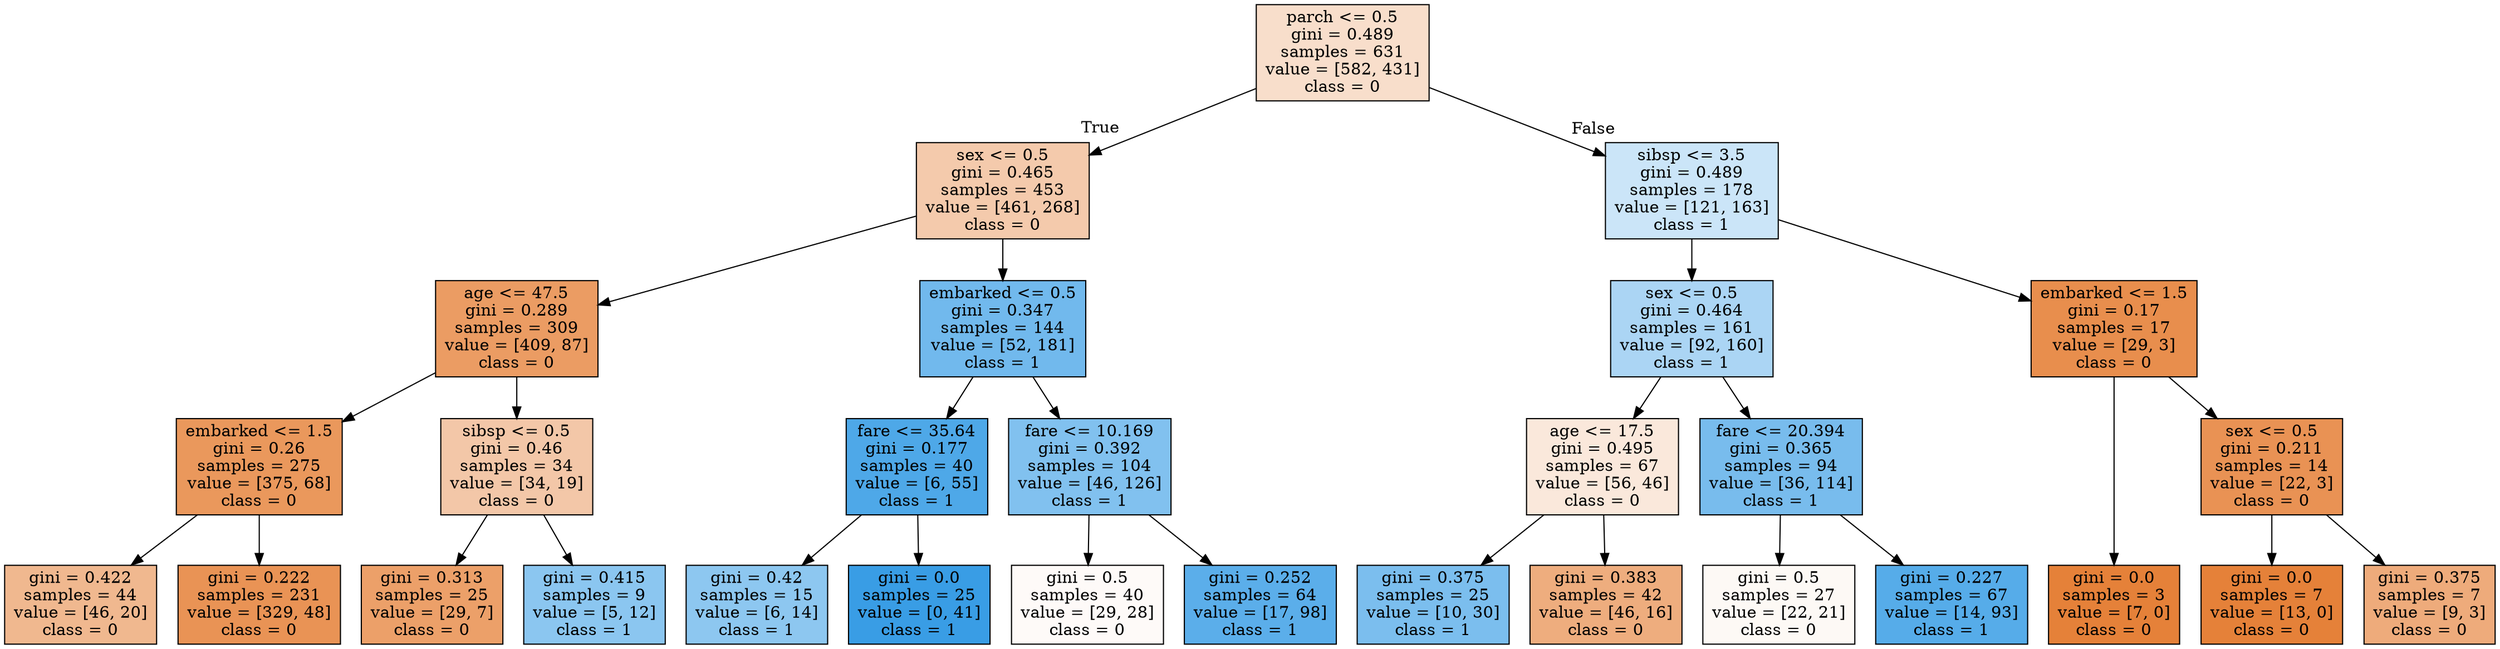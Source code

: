 digraph Tree {
node [shape=box, style="filled", color="black"] ;
graph [ranksep=equally, splines=polyline] ;
0 [label="parch <= 0.5\ngini = 0.489\nsamples = 631\nvalue = [582, 431]\nclass = 0", fillcolor="#e5813942"] ;
1 [label="sex <= 0.5\ngini = 0.465\nsamples = 453\nvalue = [461, 268]\nclass = 0", fillcolor="#e581396b"] ;
0 -> 1 [labeldistance=2.5, labelangle=45, headlabel="True"] ;
2 [label="age <= 47.5\ngini = 0.289\nsamples = 309\nvalue = [409, 87]\nclass = 0", fillcolor="#e58139c9"] ;
1 -> 2 ;
3 [label="embarked <= 1.5\ngini = 0.26\nsamples = 275\nvalue = [375, 68]\nclass = 0", fillcolor="#e58139d1"] ;
2 -> 3 ;
4 [label="gini = 0.422\nsamples = 44\nvalue = [46, 20]\nclass = 0", fillcolor="#e5813990"] ;
3 -> 4 ;
5 [label="gini = 0.222\nsamples = 231\nvalue = [329, 48]\nclass = 0", fillcolor="#e58139da"] ;
3 -> 5 ;
6 [label="sibsp <= 0.5\ngini = 0.46\nsamples = 34\nvalue = [34, 19]\nclass = 0", fillcolor="#e5813970"] ;
2 -> 6 ;
7 [label="gini = 0.313\nsamples = 25\nvalue = [29, 7]\nclass = 0", fillcolor="#e58139c1"] ;
6 -> 7 ;
8 [label="gini = 0.415\nsamples = 9\nvalue = [5, 12]\nclass = 1", fillcolor="#399de595"] ;
6 -> 8 ;
9 [label="embarked <= 0.5\ngini = 0.347\nsamples = 144\nvalue = [52, 181]\nclass = 1", fillcolor="#399de5b6"] ;
1 -> 9 ;
10 [label="fare <= 35.64\ngini = 0.177\nsamples = 40\nvalue = [6, 55]\nclass = 1", fillcolor="#399de5e3"] ;
9 -> 10 ;
11 [label="gini = 0.42\nsamples = 15\nvalue = [6, 14]\nclass = 1", fillcolor="#399de592"] ;
10 -> 11 ;
12 [label="gini = 0.0\nsamples = 25\nvalue = [0, 41]\nclass = 1", fillcolor="#399de5ff"] ;
10 -> 12 ;
13 [label="fare <= 10.169\ngini = 0.392\nsamples = 104\nvalue = [46, 126]\nclass = 1", fillcolor="#399de5a2"] ;
9 -> 13 ;
14 [label="gini = 0.5\nsamples = 40\nvalue = [29, 28]\nclass = 0", fillcolor="#e5813909"] ;
13 -> 14 ;
15 [label="gini = 0.252\nsamples = 64\nvalue = [17, 98]\nclass = 1", fillcolor="#399de5d3"] ;
13 -> 15 ;
16 [label="sibsp <= 3.5\ngini = 0.489\nsamples = 178\nvalue = [121, 163]\nclass = 1", fillcolor="#399de542"] ;
0 -> 16 [labeldistance=2.5, labelangle=-45, headlabel="False"] ;
17 [label="sex <= 0.5\ngini = 0.464\nsamples = 161\nvalue = [92, 160]\nclass = 1", fillcolor="#399de56c"] ;
16 -> 17 ;
18 [label="age <= 17.5\ngini = 0.495\nsamples = 67\nvalue = [56, 46]\nclass = 0", fillcolor="#e581392e"] ;
17 -> 18 ;
19 [label="gini = 0.375\nsamples = 25\nvalue = [10, 30]\nclass = 1", fillcolor="#399de5aa"] ;
18 -> 19 ;
20 [label="gini = 0.383\nsamples = 42\nvalue = [46, 16]\nclass = 0", fillcolor="#e58139a6"] ;
18 -> 20 ;
21 [label="fare <= 20.394\ngini = 0.365\nsamples = 94\nvalue = [36, 114]\nclass = 1", fillcolor="#399de5ae"] ;
17 -> 21 ;
22 [label="gini = 0.5\nsamples = 27\nvalue = [22, 21]\nclass = 0", fillcolor="#e581390c"] ;
21 -> 22 ;
23 [label="gini = 0.227\nsamples = 67\nvalue = [14, 93]\nclass = 1", fillcolor="#399de5d9"] ;
21 -> 23 ;
24 [label="embarked <= 1.5\ngini = 0.17\nsamples = 17\nvalue = [29, 3]\nclass = 0", fillcolor="#e58139e5"] ;
16 -> 24 ;
25 [label="gini = 0.0\nsamples = 3\nvalue = [7, 0]\nclass = 0", fillcolor="#e58139ff"] ;
24 -> 25 ;
26 [label="sex <= 0.5\ngini = 0.211\nsamples = 14\nvalue = [22, 3]\nclass = 0", fillcolor="#e58139dc"] ;
24 -> 26 ;
27 [label="gini = 0.0\nsamples = 7\nvalue = [13, 0]\nclass = 0", fillcolor="#e58139ff"] ;
26 -> 27 ;
28 [label="gini = 0.375\nsamples = 7\nvalue = [9, 3]\nclass = 0", fillcolor="#e58139aa"] ;
26 -> 28 ;
{rank=same ; 0} ;
{rank=same ; 1; 16} ;
{rank=same ; 2; 9; 17; 24} ;
{rank=same ; 3; 6; 10; 13; 18; 21; 26} ;
{rank=same ; 4; 5; 7; 8; 11; 12; 14; 15; 19; 20; 22; 23; 25; 27; 28} ;
}